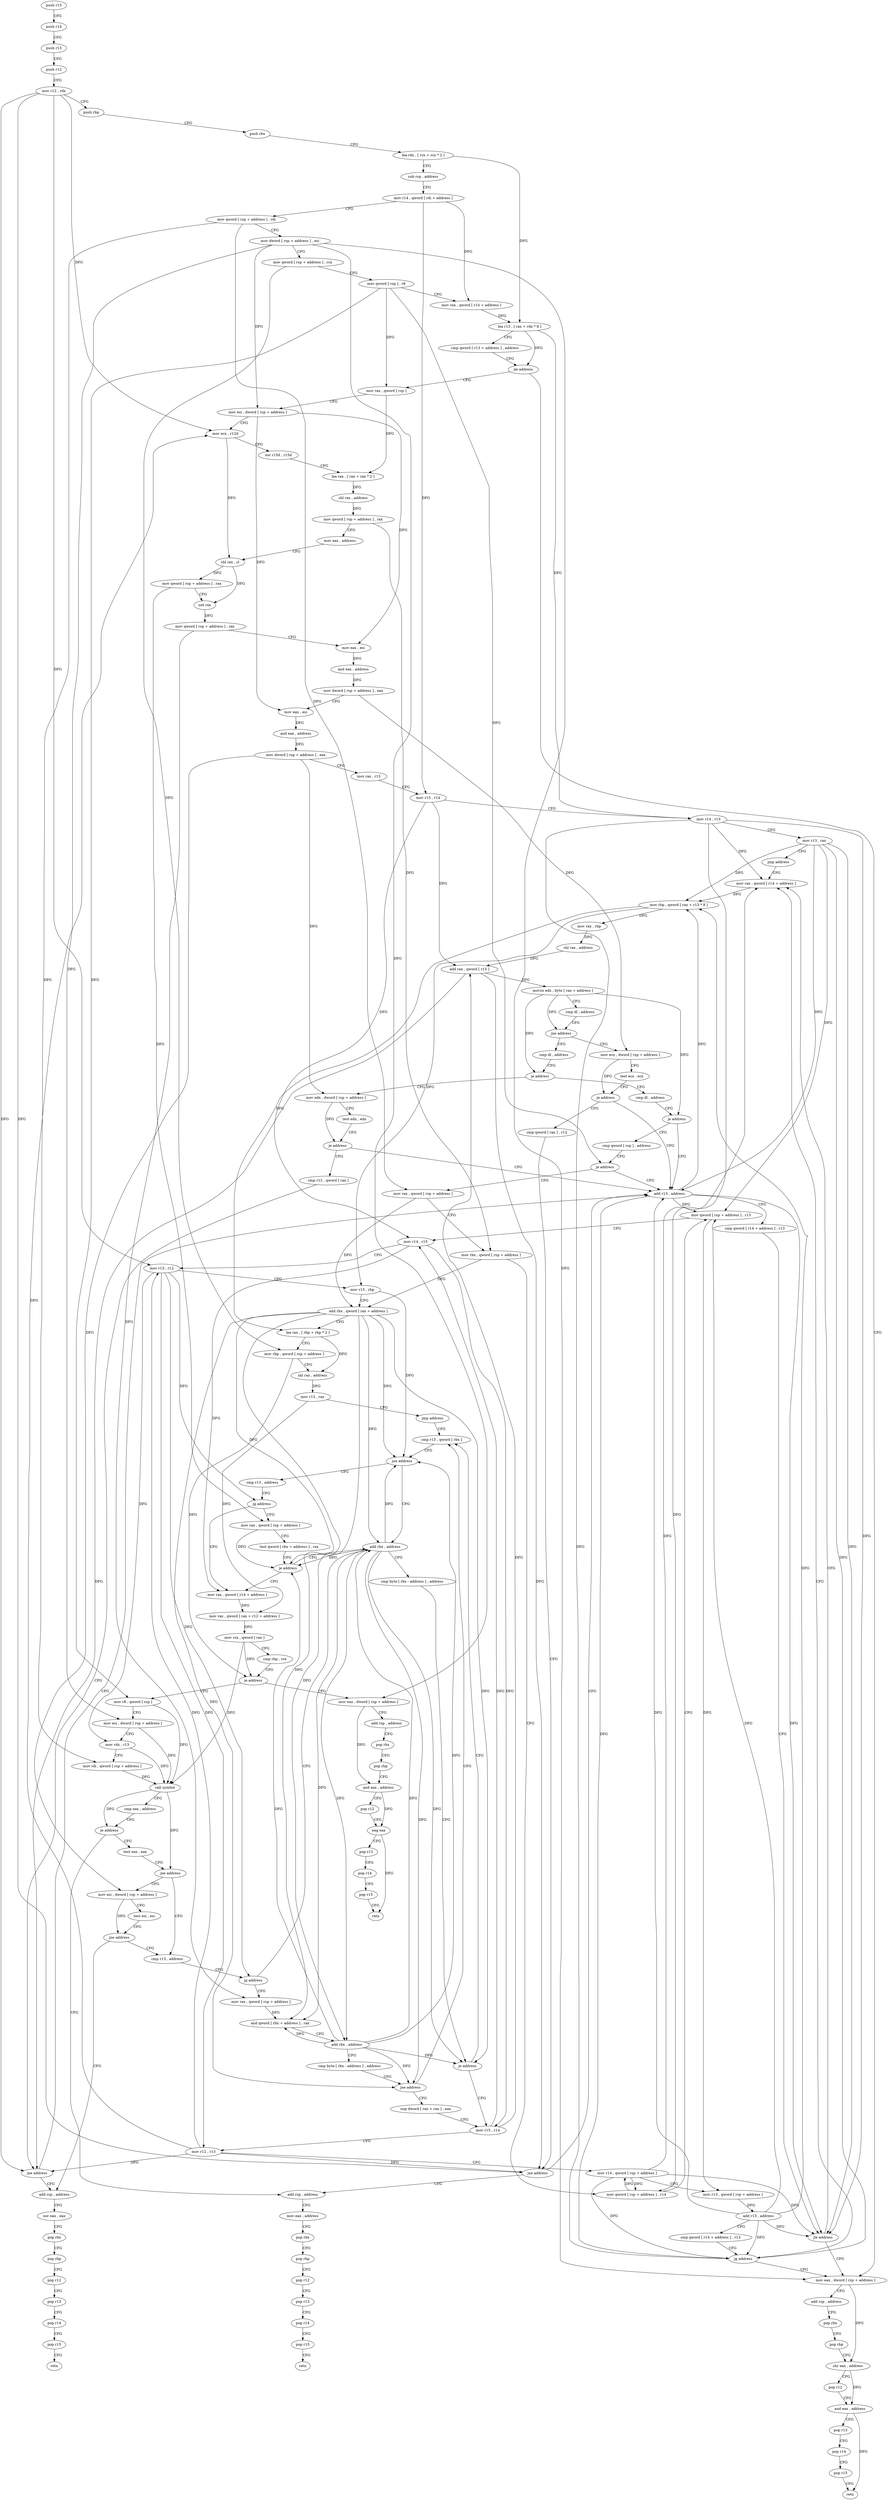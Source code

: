 digraph "func" {
"4321760" [label = "push r15" ]
"4321762" [label = "push r14" ]
"4321764" [label = "push r13" ]
"4321766" [label = "push r12" ]
"4321768" [label = "mov r12 , rdx" ]
"4321771" [label = "push rbp" ]
"4321772" [label = "push rbx" ]
"4321773" [label = "lea rdx , [ rcx + rcx * 2 ]" ]
"4321777" [label = "sub rsp , address" ]
"4321781" [label = "mov r14 , qword [ rdi + address ]" ]
"4321788" [label = "mov qword [ rsp + address ] , rdi" ]
"4321793" [label = "mov dword [ rsp + address ] , esi" ]
"4321797" [label = "mov qword [ rsp + address ] , rcx" ]
"4321802" [label = "mov qword [ rsp ] , r8" ]
"4321806" [label = "mov rax , qword [ r14 + address ]" ]
"4321810" [label = "lea r13 , [ rax + rdx * 8 ]" ]
"4321814" [label = "cmp qword [ r13 + address ] , address" ]
"4321819" [label = "jle address" ]
"4322222" [label = "mov eax , dword [ rsp + address ]" ]
"4321825" [label = "mov rax , qword [ rsp ]" ]
"4322226" [label = "add rsp , address" ]
"4322230" [label = "pop rbx" ]
"4322231" [label = "pop rbp" ]
"4322232" [label = "shr eax , address" ]
"4322234" [label = "pop r12" ]
"4322236" [label = "and eax , address" ]
"4322239" [label = "pop r13" ]
"4322241" [label = "pop r14" ]
"4322243" [label = "pop r15" ]
"4322245" [label = "retn" ]
"4321829" [label = "mov esi , dword [ rsp + address ]" ]
"4321833" [label = "mov ecx , r12d" ]
"4321836" [label = "xor r15d , r15d" ]
"4321839" [label = "lea rax , [ rax + rax * 2 ]" ]
"4321843" [label = "shl rax , address" ]
"4321847" [label = "mov qword [ rsp + address ] , rax" ]
"4321852" [label = "mov eax , address" ]
"4321857" [label = "shl rax , cl" ]
"4321860" [label = "mov qword [ rsp + address ] , rax" ]
"4321865" [label = "not rax" ]
"4321868" [label = "mov qword [ rsp + address ] , rax" ]
"4321873" [label = "mov eax , esi" ]
"4321875" [label = "and eax , address" ]
"4321878" [label = "mov dword [ rsp + address ] , eax" ]
"4321882" [label = "mov eax , esi" ]
"4321884" [label = "and eax , address" ]
"4321887" [label = "mov dword [ rsp + address ] , eax" ]
"4321891" [label = "mov rax , r15" ]
"4321894" [label = "mov r15 , r14" ]
"4321897" [label = "mov r14 , r13" ]
"4321900" [label = "mov r13 , rax" ]
"4321903" [label = "jmp address" ]
"4321940" [label = "mov rax , qword [ r14 + address ]" ]
"4321944" [label = "mov rbp , qword [ rax + r13 * 8 ]" ]
"4321948" [label = "mov rax , rbp" ]
"4321951" [label = "shl rax , address" ]
"4321955" [label = "add rax , qword [ r15 ]" ]
"4321958" [label = "movzx edx , byte [ rax + address ]" ]
"4321962" [label = "cmp dl , address" ]
"4321965" [label = "jne address" ]
"4321912" [label = "cmp dl , address" ]
"4321967" [label = "mov ecx , dword [ rsp + address ]" ]
"4321915" [label = "je address" ]
"4322256" [label = "mov edx , dword [ rsp + address ]" ]
"4321921" [label = "cmp dl , address" ]
"4321971" [label = "test ecx , ecx" ]
"4321973" [label = "je address" ]
"4321926" [label = "add r13 , address" ]
"4321975" [label = "cmp qword [ rax ] , r12" ]
"4322260" [label = "test edx , edx" ]
"4322262" [label = "je address" ]
"4322268" [label = "cmp r12 , qword [ rax ]" ]
"4321924" [label = "je address" ]
"4322000" [label = "cmp qword [ rsp ] , address" ]
"4321930" [label = "cmp qword [ r14 + address ] , r13" ]
"4321934" [label = "jle address" ]
"4321978" [label = "jne address" ]
"4321980" [label = "add rsp , address" ]
"4322271" [label = "jne address" ]
"4322277" [label = "add rsp , address" ]
"4322005" [label = "je address" ]
"4322007" [label = "mov rax , qword [ rsp + address ]" ]
"4321984" [label = "mov eax , address" ]
"4321989" [label = "pop rbx" ]
"4321990" [label = "pop rbp" ]
"4321991" [label = "pop r12" ]
"4321993" [label = "pop r13" ]
"4321995" [label = "pop r14" ]
"4321997" [label = "pop r15" ]
"4321999" [label = "retn" ]
"4322281" [label = "xor eax , eax" ]
"4322283" [label = "pop rbx" ]
"4322284" [label = "pop rbp" ]
"4322285" [label = "pop r12" ]
"4322287" [label = "pop r13" ]
"4322289" [label = "pop r14" ]
"4322291" [label = "pop r15" ]
"4322293" [label = "retn" ]
"4322012" [label = "mov rbx , qword [ rsp + address ]" ]
"4322017" [label = "mov qword [ rsp + address ] , r14" ]
"4322022" [label = "mov qword [ rsp + address ] , r13" ]
"4322027" [label = "mov r14 , r15" ]
"4322030" [label = "mov r13 , r12" ]
"4322033" [label = "mov r15 , rbp" ]
"4322036" [label = "add rbx , qword [ rax + address ]" ]
"4322043" [label = "lea rax , [ rbp + rbp * 2 ]" ]
"4322048" [label = "mov rbp , qword [ rsp + address ]" ]
"4322053" [label = "shl rax , address" ]
"4322057" [label = "mov r12 , rax" ]
"4322060" [label = "jmp address" ]
"4322074" [label = "cmp r15 , qword [ rbx ]" ]
"4322077" [label = "jne address" ]
"4322064" [label = "add rbx , address" ]
"4322079" [label = "cmp r13 , address" ]
"4322068" [label = "cmp byte [ rbx - address ] , address" ]
"4322072" [label = "je address" ]
"4322192" [label = "mov r15 , r14" ]
"4322083" [label = "jg address" ]
"4322096" [label = "mov rax , qword [ r14 + address ]" ]
"4322085" [label = "mov rax , qword [ rsp + address ]" ]
"4322195" [label = "mov r12 , r13" ]
"4322198" [label = "mov r14 , qword [ rsp + address ]" ]
"4322203" [label = "mov r13 , qword [ rsp + address ]" ]
"4322208" [label = "add r13 , address" ]
"4322212" [label = "cmp qword [ r14 + address ] , r13" ]
"4322216" [label = "jg address" ]
"4322100" [label = "mov rax , qword [ rax + r12 + address ]" ]
"4322105" [label = "mov rcx , qword [ rax ]" ]
"4322108" [label = "cmp rbp , rcx" ]
"4322111" [label = "je address" ]
"4322294" [label = "mov eax , dword [ rsp + address ]" ]
"4322117" [label = "mov r8 , qword [ rsp ]" ]
"4322090" [label = "test qword [ rbx + address ] , rax" ]
"4322094" [label = "je address" ]
"4322298" [label = "add rsp , address" ]
"4322302" [label = "pop rbx" ]
"4322303" [label = "pop rbp" ]
"4322304" [label = "and eax , address" ]
"4322307" [label = "pop r12" ]
"4322309" [label = "neg eax" ]
"4322311" [label = "pop r13" ]
"4322313" [label = "pop r14" ]
"4322315" [label = "pop r15" ]
"4322317" [label = "retn" ]
"4322121" [label = "mov esi , dword [ rsp + address ]" ]
"4322125" [label = "mov rdx , r13" ]
"4322128" [label = "mov rdi , qword [ rsp + address ]" ]
"4322133" [label = "call symbol" ]
"4322138" [label = "cmp eax , address" ]
"4322141" [label = "je address" ]
"4322147" [label = "test eax , eax" ]
"4322149" [label = "jne address" ]
"4322159" [label = "cmp r13 , address" ]
"4322151" [label = "mov esi , dword [ rsp + address ]" ]
"4322163" [label = "jg address" ]
"4322165" [label = "mov rax , qword [ rsp + address ]" ]
"4322155" [label = "test esi , esi" ]
"4322157" [label = "jne address" ]
"4322170" [label = "and qword [ rbx + address ] , rax" ]
"4322174" [label = "add rbx , address" ]
"4322178" [label = "cmp byte [ rbx - address ] , address" ]
"4322182" [label = "jne address" ]
"4322184" [label = "nop dword [ rax + rax ] , eax" ]
"4321760" -> "4321762" [ label = "CFG" ]
"4321762" -> "4321764" [ label = "CFG" ]
"4321764" -> "4321766" [ label = "CFG" ]
"4321766" -> "4321768" [ label = "CFG" ]
"4321768" -> "4321771" [ label = "CFG" ]
"4321768" -> "4321833" [ label = "DFG" ]
"4321768" -> "4321978" [ label = "DFG" ]
"4321768" -> "4322271" [ label = "DFG" ]
"4321768" -> "4322030" [ label = "DFG" ]
"4321771" -> "4321772" [ label = "CFG" ]
"4321772" -> "4321773" [ label = "CFG" ]
"4321773" -> "4321777" [ label = "CFG" ]
"4321773" -> "4321810" [ label = "DFG" ]
"4321777" -> "4321781" [ label = "CFG" ]
"4321781" -> "4321788" [ label = "CFG" ]
"4321781" -> "4321806" [ label = "DFG" ]
"4321781" -> "4321894" [ label = "DFG" ]
"4321788" -> "4321793" [ label = "CFG" ]
"4321788" -> "4322007" [ label = "DFG" ]
"4321788" -> "4322128" [ label = "DFG" ]
"4321793" -> "4321797" [ label = "CFG" ]
"4321793" -> "4322222" [ label = "DFG" ]
"4321793" -> "4321829" [ label = "DFG" ]
"4321793" -> "4322294" [ label = "DFG" ]
"4321793" -> "4322121" [ label = "DFG" ]
"4321797" -> "4321802" [ label = "CFG" ]
"4321797" -> "4322048" [ label = "DFG" ]
"4321802" -> "4321806" [ label = "CFG" ]
"4321802" -> "4321825" [ label = "DFG" ]
"4321802" -> "4322005" [ label = "DFG" ]
"4321802" -> "4322117" [ label = "DFG" ]
"4321806" -> "4321810" [ label = "DFG" ]
"4321810" -> "4321814" [ label = "CFG" ]
"4321810" -> "4321819" [ label = "DFG" ]
"4321810" -> "4321897" [ label = "DFG" ]
"4321814" -> "4321819" [ label = "CFG" ]
"4321819" -> "4322222" [ label = "CFG" ]
"4321819" -> "4321825" [ label = "CFG" ]
"4322222" -> "4322226" [ label = "CFG" ]
"4322222" -> "4322232" [ label = "DFG" ]
"4321825" -> "4321829" [ label = "CFG" ]
"4321825" -> "4321839" [ label = "DFG" ]
"4322226" -> "4322230" [ label = "CFG" ]
"4322230" -> "4322231" [ label = "CFG" ]
"4322231" -> "4322232" [ label = "CFG" ]
"4322232" -> "4322234" [ label = "CFG" ]
"4322232" -> "4322236" [ label = "DFG" ]
"4322234" -> "4322236" [ label = "CFG" ]
"4322236" -> "4322239" [ label = "CFG" ]
"4322236" -> "4322245" [ label = "DFG" ]
"4322239" -> "4322241" [ label = "CFG" ]
"4322241" -> "4322243" [ label = "CFG" ]
"4322243" -> "4322245" [ label = "CFG" ]
"4321829" -> "4321833" [ label = "CFG" ]
"4321829" -> "4321873" [ label = "DFG" ]
"4321829" -> "4321882" [ label = "DFG" ]
"4321833" -> "4321836" [ label = "CFG" ]
"4321833" -> "4321857" [ label = "DFG" ]
"4321836" -> "4321839" [ label = "CFG" ]
"4321839" -> "4321843" [ label = "DFG" ]
"4321843" -> "4321847" [ label = "DFG" ]
"4321847" -> "4321852" [ label = "CFG" ]
"4321847" -> "4322012" [ label = "DFG" ]
"4321852" -> "4321857" [ label = "CFG" ]
"4321857" -> "4321860" [ label = "DFG" ]
"4321857" -> "4321865" [ label = "DFG" ]
"4321860" -> "4321865" [ label = "CFG" ]
"4321860" -> "4322085" [ label = "DFG" ]
"4321865" -> "4321868" [ label = "DFG" ]
"4321868" -> "4321873" [ label = "CFG" ]
"4321868" -> "4322165" [ label = "DFG" ]
"4321873" -> "4321875" [ label = "DFG" ]
"4321875" -> "4321878" [ label = "DFG" ]
"4321878" -> "4321882" [ label = "CFG" ]
"4321878" -> "4321967" [ label = "DFG" ]
"4321882" -> "4321884" [ label = "DFG" ]
"4321884" -> "4321887" [ label = "DFG" ]
"4321887" -> "4321891" [ label = "CFG" ]
"4321887" -> "4322256" [ label = "DFG" ]
"4321887" -> "4322151" [ label = "DFG" ]
"4321891" -> "4321894" [ label = "CFG" ]
"4321894" -> "4321897" [ label = "CFG" ]
"4321894" -> "4321955" [ label = "DFG" ]
"4321894" -> "4322027" [ label = "DFG" ]
"4321897" -> "4321900" [ label = "CFG" ]
"4321897" -> "4321940" [ label = "DFG" ]
"4321897" -> "4321934" [ label = "DFG" ]
"4321897" -> "4322017" [ label = "DFG" ]
"4321897" -> "4322216" [ label = "DFG" ]
"4321900" -> "4321903" [ label = "CFG" ]
"4321900" -> "4321944" [ label = "DFG" ]
"4321900" -> "4321926" [ label = "DFG" ]
"4321900" -> "4321934" [ label = "DFG" ]
"4321900" -> "4322022" [ label = "DFG" ]
"4321900" -> "4322216" [ label = "DFG" ]
"4321903" -> "4321940" [ label = "CFG" ]
"4321940" -> "4321944" [ label = "DFG" ]
"4321944" -> "4321948" [ label = "DFG" ]
"4321944" -> "4322033" [ label = "DFG" ]
"4321944" -> "4322043" [ label = "DFG" ]
"4321948" -> "4321951" [ label = "DFG" ]
"4321951" -> "4321955" [ label = "DFG" ]
"4321955" -> "4321958" [ label = "DFG" ]
"4321955" -> "4321978" [ label = "DFG" ]
"4321955" -> "4322271" [ label = "DFG" ]
"4321958" -> "4321962" [ label = "CFG" ]
"4321958" -> "4321965" [ label = "DFG" ]
"4321958" -> "4321915" [ label = "DFG" ]
"4321958" -> "4321924" [ label = "DFG" ]
"4321962" -> "4321965" [ label = "CFG" ]
"4321965" -> "4321912" [ label = "CFG" ]
"4321965" -> "4321967" [ label = "CFG" ]
"4321912" -> "4321915" [ label = "CFG" ]
"4321967" -> "4321971" [ label = "CFG" ]
"4321967" -> "4321973" [ label = "DFG" ]
"4321915" -> "4322256" [ label = "CFG" ]
"4321915" -> "4321921" [ label = "CFG" ]
"4322256" -> "4322260" [ label = "CFG" ]
"4322256" -> "4322262" [ label = "DFG" ]
"4321921" -> "4321924" [ label = "CFG" ]
"4321971" -> "4321973" [ label = "CFG" ]
"4321973" -> "4321926" [ label = "CFG" ]
"4321973" -> "4321975" [ label = "CFG" ]
"4321926" -> "4321930" [ label = "CFG" ]
"4321926" -> "4321944" [ label = "DFG" ]
"4321926" -> "4321934" [ label = "DFG" ]
"4321926" -> "4322022" [ label = "DFG" ]
"4321926" -> "4322216" [ label = "DFG" ]
"4321975" -> "4321978" [ label = "CFG" ]
"4322260" -> "4322262" [ label = "CFG" ]
"4322262" -> "4321926" [ label = "CFG" ]
"4322262" -> "4322268" [ label = "CFG" ]
"4322268" -> "4322271" [ label = "CFG" ]
"4321924" -> "4322000" [ label = "CFG" ]
"4321924" -> "4321926" [ label = "CFG" ]
"4322000" -> "4322005" [ label = "CFG" ]
"4321930" -> "4321934" [ label = "CFG" ]
"4321934" -> "4322222" [ label = "CFG" ]
"4321934" -> "4321940" [ label = "CFG" ]
"4321978" -> "4321926" [ label = "CFG" ]
"4321978" -> "4321980" [ label = "CFG" ]
"4321980" -> "4321984" [ label = "CFG" ]
"4322271" -> "4321926" [ label = "CFG" ]
"4322271" -> "4322277" [ label = "CFG" ]
"4322277" -> "4322281" [ label = "CFG" ]
"4322005" -> "4321926" [ label = "CFG" ]
"4322005" -> "4322007" [ label = "CFG" ]
"4322007" -> "4322012" [ label = "CFG" ]
"4322007" -> "4322036" [ label = "DFG" ]
"4321984" -> "4321989" [ label = "CFG" ]
"4321989" -> "4321990" [ label = "CFG" ]
"4321990" -> "4321991" [ label = "CFG" ]
"4321991" -> "4321993" [ label = "CFG" ]
"4321993" -> "4321995" [ label = "CFG" ]
"4321995" -> "4321997" [ label = "CFG" ]
"4321997" -> "4321999" [ label = "CFG" ]
"4322281" -> "4322283" [ label = "CFG" ]
"4322283" -> "4322284" [ label = "CFG" ]
"4322284" -> "4322285" [ label = "CFG" ]
"4322285" -> "4322287" [ label = "CFG" ]
"4322287" -> "4322289" [ label = "CFG" ]
"4322289" -> "4322291" [ label = "CFG" ]
"4322291" -> "4322293" [ label = "CFG" ]
"4322012" -> "4322017" [ label = "CFG" ]
"4322012" -> "4322036" [ label = "DFG" ]
"4322017" -> "4322022" [ label = "CFG" ]
"4322017" -> "4322198" [ label = "DFG" ]
"4322022" -> "4322027" [ label = "CFG" ]
"4322022" -> "4322203" [ label = "DFG" ]
"4322027" -> "4322030" [ label = "CFG" ]
"4322027" -> "4322192" [ label = "DFG" ]
"4322027" -> "4322096" [ label = "DFG" ]
"4322030" -> "4322033" [ label = "CFG" ]
"4322030" -> "4322083" [ label = "DFG" ]
"4322030" -> "4322195" [ label = "DFG" ]
"4322030" -> "4322125" [ label = "DFG" ]
"4322030" -> "4322163" [ label = "DFG" ]
"4322033" -> "4322036" [ label = "CFG" ]
"4322033" -> "4322077" [ label = "DFG" ]
"4322036" -> "4322043" [ label = "CFG" ]
"4322036" -> "4322077" [ label = "DFG" ]
"4322036" -> "4322064" [ label = "DFG" ]
"4322036" -> "4322072" [ label = "DFG" ]
"4322036" -> "4322094" [ label = "DFG" ]
"4322036" -> "4322170" [ label = "DFG" ]
"4322036" -> "4322174" [ label = "DFG" ]
"4322036" -> "4322182" [ label = "DFG" ]
"4322043" -> "4322048" [ label = "CFG" ]
"4322043" -> "4322053" [ label = "DFG" ]
"4322048" -> "4322053" [ label = "CFG" ]
"4322048" -> "4322111" [ label = "DFG" ]
"4322053" -> "4322057" [ label = "DFG" ]
"4322057" -> "4322060" [ label = "CFG" ]
"4322057" -> "4322100" [ label = "DFG" ]
"4322060" -> "4322074" [ label = "CFG" ]
"4322074" -> "4322077" [ label = "CFG" ]
"4322077" -> "4322064" [ label = "CFG" ]
"4322077" -> "4322079" [ label = "CFG" ]
"4322064" -> "4322068" [ label = "CFG" ]
"4322064" -> "4322077" [ label = "DFG" ]
"4322064" -> "4322072" [ label = "DFG" ]
"4322064" -> "4322094" [ label = "DFG" ]
"4322064" -> "4322170" [ label = "DFG" ]
"4322064" -> "4322174" [ label = "DFG" ]
"4322064" -> "4322182" [ label = "DFG" ]
"4322079" -> "4322083" [ label = "CFG" ]
"4322068" -> "4322072" [ label = "CFG" ]
"4322072" -> "4322192" [ label = "CFG" ]
"4322072" -> "4322074" [ label = "CFG" ]
"4322192" -> "4322195" [ label = "CFG" ]
"4322192" -> "4321955" [ label = "DFG" ]
"4322192" -> "4322027" [ label = "DFG" ]
"4322083" -> "4322096" [ label = "CFG" ]
"4322083" -> "4322085" [ label = "CFG" ]
"4322096" -> "4322100" [ label = "DFG" ]
"4322085" -> "4322090" [ label = "CFG" ]
"4322085" -> "4322094" [ label = "DFG" ]
"4322195" -> "4322198" [ label = "CFG" ]
"4322195" -> "4321833" [ label = "DFG" ]
"4322195" -> "4321978" [ label = "DFG" ]
"4322195" -> "4322030" [ label = "DFG" ]
"4322195" -> "4322271" [ label = "DFG" ]
"4322198" -> "4322203" [ label = "CFG" ]
"4322198" -> "4321940" [ label = "DFG" ]
"4322198" -> "4322017" [ label = "DFG" ]
"4322198" -> "4321934" [ label = "DFG" ]
"4322198" -> "4322216" [ label = "DFG" ]
"4322203" -> "4322208" [ label = "DFG" ]
"4322208" -> "4322212" [ label = "CFG" ]
"4322208" -> "4321944" [ label = "DFG" ]
"4322208" -> "4321926" [ label = "DFG" ]
"4322208" -> "4321934" [ label = "DFG" ]
"4322208" -> "4322022" [ label = "DFG" ]
"4322208" -> "4322216" [ label = "DFG" ]
"4322212" -> "4322216" [ label = "CFG" ]
"4322216" -> "4321940" [ label = "CFG" ]
"4322216" -> "4322222" [ label = "CFG" ]
"4322100" -> "4322105" [ label = "DFG" ]
"4322105" -> "4322108" [ label = "CFG" ]
"4322105" -> "4322111" [ label = "DFG" ]
"4322105" -> "4322133" [ label = "DFG" ]
"4322108" -> "4322111" [ label = "CFG" ]
"4322111" -> "4322294" [ label = "CFG" ]
"4322111" -> "4322117" [ label = "CFG" ]
"4322294" -> "4322298" [ label = "CFG" ]
"4322294" -> "4322304" [ label = "DFG" ]
"4322117" -> "4322121" [ label = "CFG" ]
"4322117" -> "4322133" [ label = "DFG" ]
"4322090" -> "4322094" [ label = "CFG" ]
"4322094" -> "4322064" [ label = "CFG" ]
"4322094" -> "4322096" [ label = "CFG" ]
"4322298" -> "4322302" [ label = "CFG" ]
"4322302" -> "4322303" [ label = "CFG" ]
"4322303" -> "4322304" [ label = "CFG" ]
"4322304" -> "4322307" [ label = "CFG" ]
"4322304" -> "4322309" [ label = "DFG" ]
"4322307" -> "4322309" [ label = "CFG" ]
"4322309" -> "4322311" [ label = "CFG" ]
"4322309" -> "4322317" [ label = "DFG" ]
"4322311" -> "4322313" [ label = "CFG" ]
"4322313" -> "4322315" [ label = "CFG" ]
"4322315" -> "4322317" [ label = "CFG" ]
"4322121" -> "4322125" [ label = "CFG" ]
"4322121" -> "4322133" [ label = "DFG" ]
"4322125" -> "4322128" [ label = "CFG" ]
"4322125" -> "4322133" [ label = "DFG" ]
"4322128" -> "4322133" [ label = "DFG" ]
"4322133" -> "4322138" [ label = "CFG" ]
"4322133" -> "4322141" [ label = "DFG" ]
"4322133" -> "4322149" [ label = "DFG" ]
"4322138" -> "4322141" [ label = "CFG" ]
"4322141" -> "4321980" [ label = "CFG" ]
"4322141" -> "4322147" [ label = "CFG" ]
"4322147" -> "4322149" [ label = "CFG" ]
"4322149" -> "4322159" [ label = "CFG" ]
"4322149" -> "4322151" [ label = "CFG" ]
"4322159" -> "4322163" [ label = "CFG" ]
"4322151" -> "4322155" [ label = "CFG" ]
"4322151" -> "4322157" [ label = "DFG" ]
"4322163" -> "4322064" [ label = "CFG" ]
"4322163" -> "4322165" [ label = "CFG" ]
"4322165" -> "4322170" [ label = "DFG" ]
"4322155" -> "4322157" [ label = "CFG" ]
"4322157" -> "4322277" [ label = "CFG" ]
"4322157" -> "4322159" [ label = "CFG" ]
"4322170" -> "4322174" [ label = "CFG" ]
"4322174" -> "4322178" [ label = "CFG" ]
"4322174" -> "4322077" [ label = "DFG" ]
"4322174" -> "4322064" [ label = "DFG" ]
"4322174" -> "4322072" [ label = "DFG" ]
"4322174" -> "4322094" [ label = "DFG" ]
"4322174" -> "4322170" [ label = "DFG" ]
"4322174" -> "4322182" [ label = "DFG" ]
"4322178" -> "4322182" [ label = "CFG" ]
"4322182" -> "4322074" [ label = "CFG" ]
"4322182" -> "4322184" [ label = "CFG" ]
"4322184" -> "4322192" [ label = "CFG" ]
}

